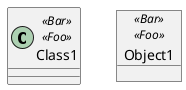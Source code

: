 {
  "sha1": "7bpy3ibrkpw74rywpg55raledmo7zcf",
  "insertion": {
    "when": "2024-05-30T20:48:21.162Z",
    "user": "plantuml@gmail.com"
  }
}
@startuml
class "Class1" as node1 <<Bar>> <<Foo>>
object "Object1" as node2 <<Bar>> <<Foo>>
@enduml
